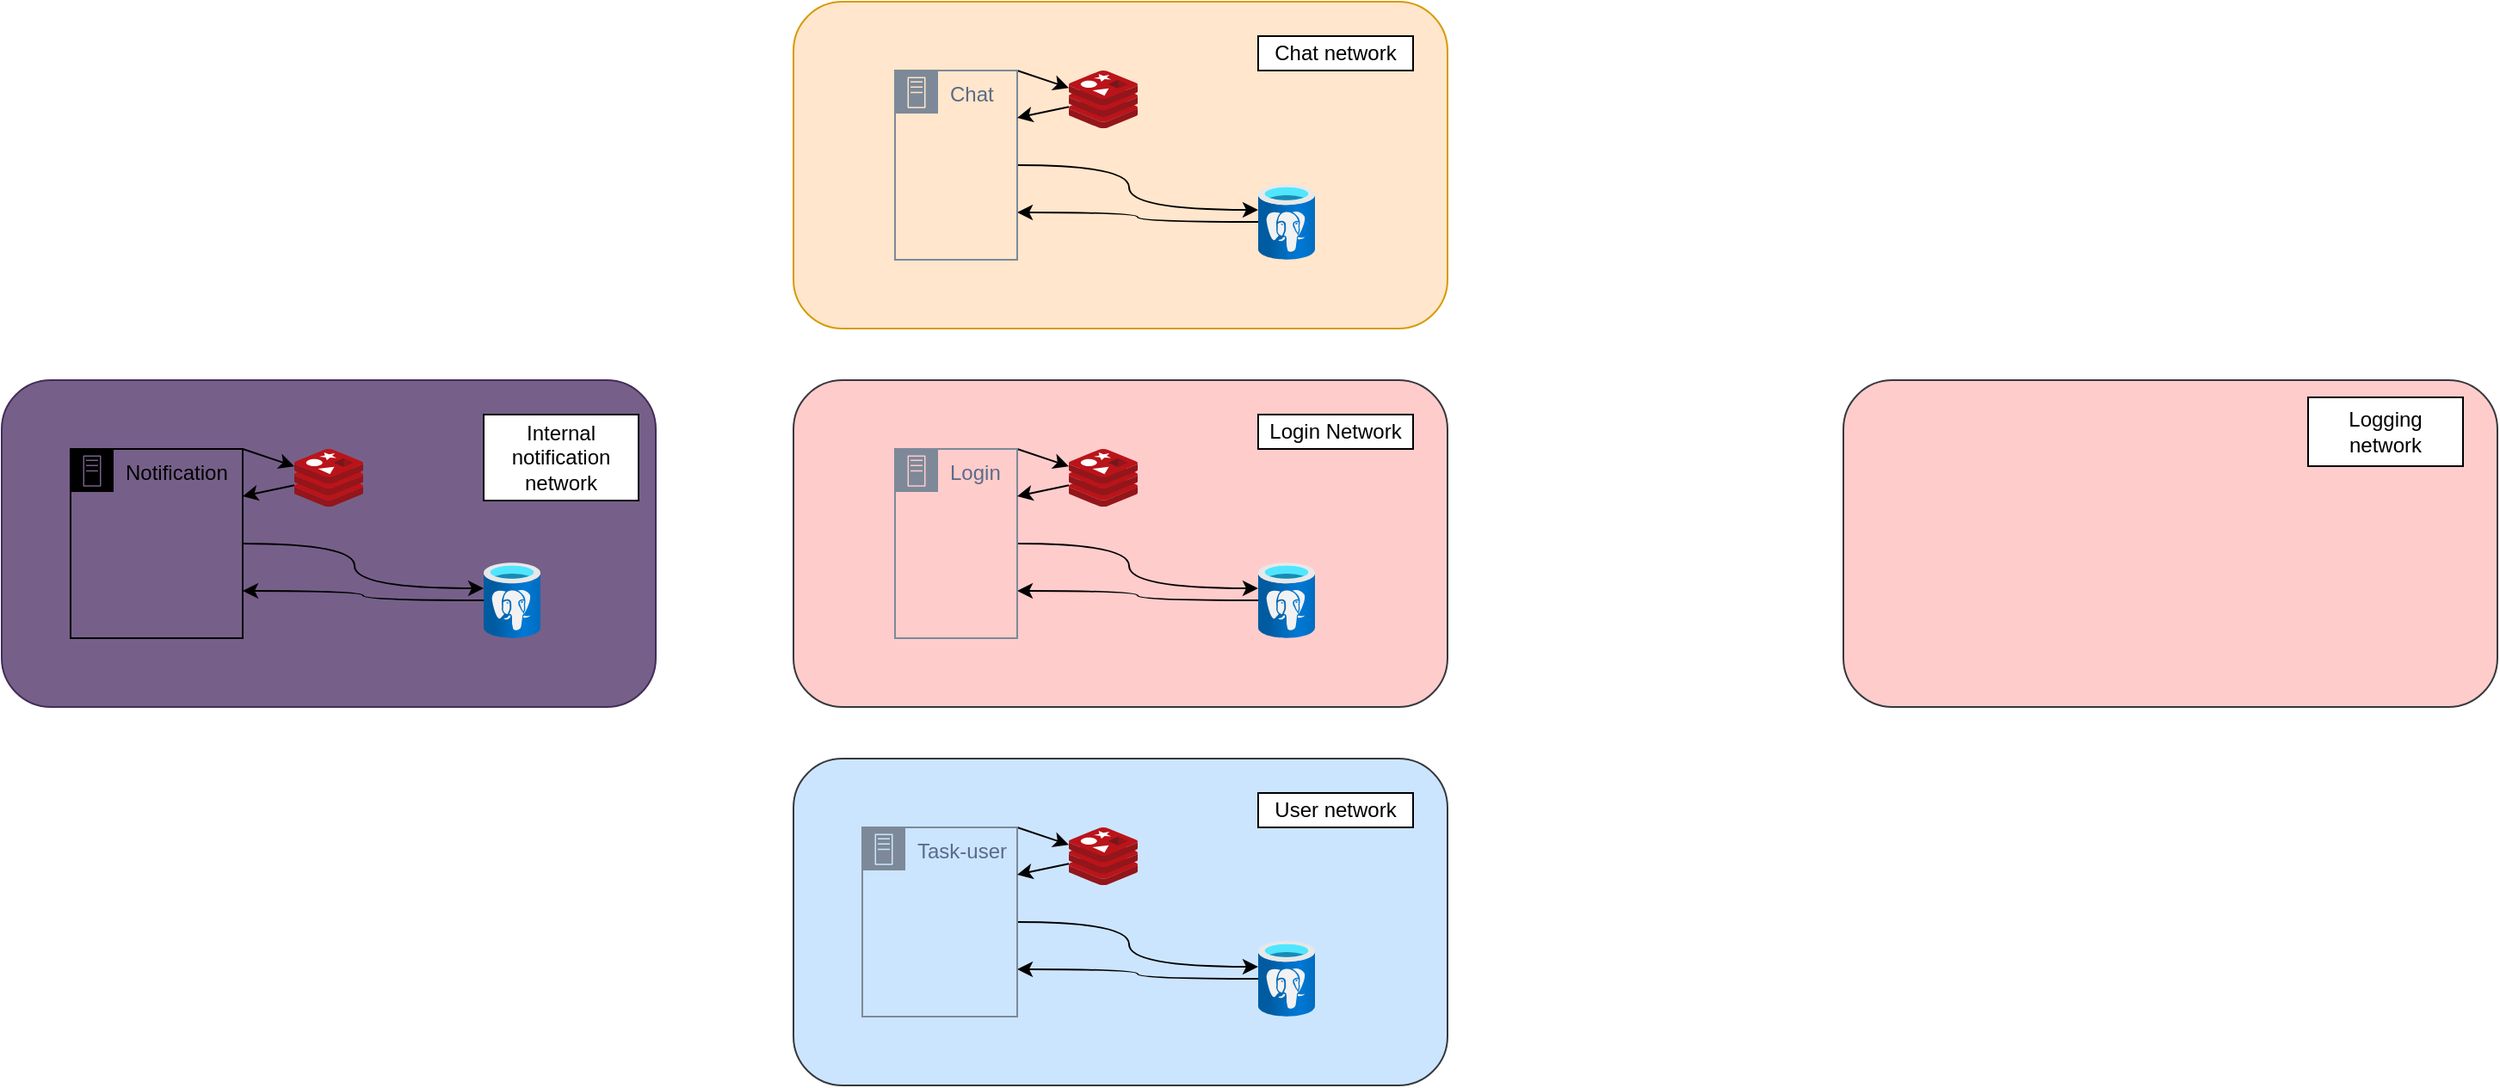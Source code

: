 <mxfile version="25.0.1">
  <diagram name="Pagina-1" id="yMpDiUnfgn-FXkti6ebx">
    <mxGraphModel dx="2022" dy="628" grid="1" gridSize="10" guides="1" tooltips="1" connect="1" arrows="1" fold="1" page="1" pageScale="1" pageWidth="827" pageHeight="1169" math="0" shadow="0">
      <root>
        <mxCell id="0" />
        <mxCell id="1" parent="0" />
        <mxCell id="dpHFUe7kgixvxvwRE73G-90" value="" style="rounded=1;whiteSpace=wrap;html=1;fillColor=#ffe6cc;strokeColor=#d79b00;align=right;labelPosition=left;verticalLabelPosition=bottom;verticalAlign=top;" vertex="1" parent="1">
          <mxGeometry x="320" y="80" width="380" height="190" as="geometry" />
        </mxCell>
        <mxCell id="dpHFUe7kgixvxvwRE73G-84" style="edgeStyle=orthogonalEdgeStyle;rounded=0;orthogonalLoop=1;jettySize=auto;html=1;curved=1;entryX=1;entryY=0.75;entryDx=0;entryDy=0;" edge="1" parent="1" source="dpHFUe7kgixvxvwRE73G-91" target="dpHFUe7kgixvxvwRE73G-82">
          <mxGeometry relative="1" as="geometry">
            <mxPoint x="580" y="215" as="sourcePoint" />
            <mxPoint x="440" y="220" as="targetPoint" />
          </mxGeometry>
        </mxCell>
        <mxCell id="dpHFUe7kgixvxvwRE73G-83" style="edgeStyle=orthogonalEdgeStyle;rounded=0;orthogonalLoop=1;jettySize=auto;html=1;exitX=1;exitY=0.5;exitDx=0;exitDy=0;curved=1;" edge="1" parent="1" source="dpHFUe7kgixvxvwRE73G-82" target="dpHFUe7kgixvxvwRE73G-91">
          <mxGeometry relative="1" as="geometry">
            <mxPoint x="580" y="200" as="targetPoint" />
            <Array as="points">
              <mxPoint x="515" y="175" />
              <mxPoint x="515" y="201" />
            </Array>
          </mxGeometry>
        </mxCell>
        <mxCell id="dpHFUe7kgixvxvwRE73G-87" style="edgeStyle=none;rounded=0;orthogonalLoop=1;jettySize=auto;html=1;exitX=1;exitY=0;exitDx=0;exitDy=0;" edge="1" parent="1" source="dpHFUe7kgixvxvwRE73G-82" target="dpHFUe7kgixvxvwRE73G-85">
          <mxGeometry relative="1" as="geometry" />
        </mxCell>
        <mxCell id="dpHFUe7kgixvxvwRE73G-82" value="Chat" style="points=[[0,0],[0.25,0],[0.5,0],[0.75,0],[1,0],[1,0.25],[1,0.5],[1,0.75],[1,1],[0.75,1],[0.5,1],[0.25,1],[0,1],[0,0.75],[0,0.5],[0,0.25]];outlineConnect=0;gradientColor=none;html=1;whiteSpace=wrap;fontSize=12;fontStyle=0;container=1;pointerEvents=0;collapsible=0;recursiveResize=0;shape=mxgraph.aws4.group;grIcon=mxgraph.aws4.group_on_premise;strokeColor=#7D8998;fillColor=none;verticalAlign=top;align=left;spacingLeft=30;fontColor=#5A6C86;dashed=0;" vertex="1" parent="1">
          <mxGeometry x="379" y="120" width="71" height="110" as="geometry" />
        </mxCell>
        <mxCell id="dpHFUe7kgixvxvwRE73G-88" style="edgeStyle=none;rounded=0;orthogonalLoop=1;jettySize=auto;html=1;entryX=1;entryY=0.25;entryDx=0;entryDy=0;" edge="1" parent="1" source="dpHFUe7kgixvxvwRE73G-85" target="dpHFUe7kgixvxvwRE73G-82">
          <mxGeometry relative="1" as="geometry" />
        </mxCell>
        <mxCell id="dpHFUe7kgixvxvwRE73G-85" value="" style="image;sketch=0;aspect=fixed;html=1;points=[];align=center;fontSize=12;image=img/lib/mscae/Cache_Redis_Product.svg;" vertex="1" parent="1">
          <mxGeometry x="480" y="120" width="40" height="33.6" as="geometry" />
        </mxCell>
        <mxCell id="dpHFUe7kgixvxvwRE73G-86" style="edgeStyle=none;rounded=0;orthogonalLoop=1;jettySize=auto;html=1;exitX=1;exitY=0.5;exitDx=0;exitDy=0;" edge="1" parent="1" source="dpHFUe7kgixvxvwRE73G-82" target="dpHFUe7kgixvxvwRE73G-82">
          <mxGeometry relative="1" as="geometry" />
        </mxCell>
        <mxCell id="dpHFUe7kgixvxvwRE73G-91" value="" style="image;aspect=fixed;html=1;points=[];align=center;fontSize=12;image=img/lib/azure2/databases/Azure_Database_PostgreSQL_Server.svg;" vertex="1" parent="1">
          <mxGeometry x="590" y="186" width="33" height="44" as="geometry" />
        </mxCell>
        <mxCell id="dpHFUe7kgixvxvwRE73G-92" value="Chat network" style="whiteSpace=wrap;html=1;" vertex="1" parent="1">
          <mxGeometry x="590" y="100" width="90" height="20" as="geometry" />
        </mxCell>
        <mxCell id="dpHFUe7kgixvxvwRE73G-93" value="" style="rounded=1;whiteSpace=wrap;html=1;fillColor=#ffcccc;strokeColor=#36393d;align=right;labelPosition=left;verticalLabelPosition=bottom;verticalAlign=top;" vertex="1" parent="1">
          <mxGeometry x="320" y="300" width="380" height="190" as="geometry" />
        </mxCell>
        <mxCell id="dpHFUe7kgixvxvwRE73G-94" style="edgeStyle=orthogonalEdgeStyle;rounded=0;orthogonalLoop=1;jettySize=auto;html=1;curved=1;entryX=1;entryY=0.75;entryDx=0;entryDy=0;" edge="1" parent="1" source="dpHFUe7kgixvxvwRE73G-101" target="dpHFUe7kgixvxvwRE73G-97">
          <mxGeometry relative="1" as="geometry">
            <mxPoint x="580" y="435" as="sourcePoint" />
            <mxPoint x="440" y="440" as="targetPoint" />
          </mxGeometry>
        </mxCell>
        <mxCell id="dpHFUe7kgixvxvwRE73G-95" style="edgeStyle=orthogonalEdgeStyle;rounded=0;orthogonalLoop=1;jettySize=auto;html=1;exitX=1;exitY=0.5;exitDx=0;exitDy=0;curved=1;" edge="1" parent="1" source="dpHFUe7kgixvxvwRE73G-97" target="dpHFUe7kgixvxvwRE73G-101">
          <mxGeometry relative="1" as="geometry">
            <mxPoint x="580" y="420" as="targetPoint" />
            <Array as="points">
              <mxPoint x="515" y="395" />
              <mxPoint x="515" y="421" />
            </Array>
          </mxGeometry>
        </mxCell>
        <mxCell id="dpHFUe7kgixvxvwRE73G-96" style="edgeStyle=none;rounded=0;orthogonalLoop=1;jettySize=auto;html=1;exitX=1;exitY=0;exitDx=0;exitDy=0;" edge="1" parent="1" source="dpHFUe7kgixvxvwRE73G-97" target="dpHFUe7kgixvxvwRE73G-99">
          <mxGeometry relative="1" as="geometry" />
        </mxCell>
        <mxCell id="dpHFUe7kgixvxvwRE73G-97" value="Login" style="points=[[0,0],[0.25,0],[0.5,0],[0.75,0],[1,0],[1,0.25],[1,0.5],[1,0.75],[1,1],[0.75,1],[0.5,1],[0.25,1],[0,1],[0,0.75],[0,0.5],[0,0.25]];outlineConnect=0;gradientColor=none;html=1;whiteSpace=wrap;fontSize=12;fontStyle=0;container=1;pointerEvents=0;collapsible=0;recursiveResize=0;shape=mxgraph.aws4.group;grIcon=mxgraph.aws4.group_on_premise;strokeColor=#7D8998;fillColor=none;verticalAlign=top;align=left;spacingLeft=30;fontColor=#5A6C86;dashed=0;" vertex="1" parent="1">
          <mxGeometry x="379" y="340" width="71" height="110" as="geometry" />
        </mxCell>
        <mxCell id="dpHFUe7kgixvxvwRE73G-98" style="edgeStyle=none;rounded=0;orthogonalLoop=1;jettySize=auto;html=1;entryX=1;entryY=0.25;entryDx=0;entryDy=0;" edge="1" parent="1" source="dpHFUe7kgixvxvwRE73G-99" target="dpHFUe7kgixvxvwRE73G-97">
          <mxGeometry relative="1" as="geometry" />
        </mxCell>
        <mxCell id="dpHFUe7kgixvxvwRE73G-99" value="" style="image;sketch=0;aspect=fixed;html=1;points=[];align=center;fontSize=12;image=img/lib/mscae/Cache_Redis_Product.svg;" vertex="1" parent="1">
          <mxGeometry x="480" y="340" width="40" height="33.6" as="geometry" />
        </mxCell>
        <mxCell id="dpHFUe7kgixvxvwRE73G-100" style="edgeStyle=none;rounded=0;orthogonalLoop=1;jettySize=auto;html=1;exitX=1;exitY=0.5;exitDx=0;exitDy=0;" edge="1" parent="1" source="dpHFUe7kgixvxvwRE73G-97" target="dpHFUe7kgixvxvwRE73G-97">
          <mxGeometry relative="1" as="geometry" />
        </mxCell>
        <mxCell id="dpHFUe7kgixvxvwRE73G-101" value="" style="image;aspect=fixed;html=1;points=[];align=center;fontSize=12;image=img/lib/azure2/databases/Azure_Database_PostgreSQL_Server.svg;" vertex="1" parent="1">
          <mxGeometry x="590" y="406" width="33" height="44" as="geometry" />
        </mxCell>
        <mxCell id="dpHFUe7kgixvxvwRE73G-102" value="Login Network" style="whiteSpace=wrap;html=1;" vertex="1" parent="1">
          <mxGeometry x="590" y="320" width="90" height="20" as="geometry" />
        </mxCell>
        <mxCell id="dpHFUe7kgixvxvwRE73G-103" value="" style="rounded=1;whiteSpace=wrap;html=1;fillColor=#cce5ff;strokeColor=#36393d;align=right;labelPosition=left;verticalLabelPosition=bottom;verticalAlign=top;" vertex="1" parent="1">
          <mxGeometry x="320" y="520" width="380" height="190" as="geometry" />
        </mxCell>
        <mxCell id="dpHFUe7kgixvxvwRE73G-104" style="edgeStyle=orthogonalEdgeStyle;rounded=0;orthogonalLoop=1;jettySize=auto;html=1;curved=1;entryX=1;entryY=0.75;entryDx=0;entryDy=0;" edge="1" parent="1" source="dpHFUe7kgixvxvwRE73G-111" target="dpHFUe7kgixvxvwRE73G-107">
          <mxGeometry relative="1" as="geometry">
            <mxPoint x="580" y="655" as="sourcePoint" />
            <mxPoint x="440" y="660" as="targetPoint" />
          </mxGeometry>
        </mxCell>
        <mxCell id="dpHFUe7kgixvxvwRE73G-105" style="edgeStyle=orthogonalEdgeStyle;rounded=0;orthogonalLoop=1;jettySize=auto;html=1;exitX=1;exitY=0.5;exitDx=0;exitDy=0;curved=1;" edge="1" parent="1" source="dpHFUe7kgixvxvwRE73G-107" target="dpHFUe7kgixvxvwRE73G-111">
          <mxGeometry relative="1" as="geometry">
            <mxPoint x="580" y="640" as="targetPoint" />
            <Array as="points">
              <mxPoint x="515" y="615" />
              <mxPoint x="515" y="641" />
            </Array>
          </mxGeometry>
        </mxCell>
        <mxCell id="dpHFUe7kgixvxvwRE73G-106" style="edgeStyle=none;rounded=0;orthogonalLoop=1;jettySize=auto;html=1;exitX=1;exitY=0;exitDx=0;exitDy=0;" edge="1" parent="1" source="dpHFUe7kgixvxvwRE73G-107" target="dpHFUe7kgixvxvwRE73G-109">
          <mxGeometry relative="1" as="geometry" />
        </mxCell>
        <mxCell id="dpHFUe7kgixvxvwRE73G-107" value="Task-user" style="points=[[0,0],[0.25,0],[0.5,0],[0.75,0],[1,0],[1,0.25],[1,0.5],[1,0.75],[1,1],[0.75,1],[0.5,1],[0.25,1],[0,1],[0,0.75],[0,0.5],[0,0.25]];outlineConnect=0;gradientColor=none;html=1;whiteSpace=wrap;fontSize=12;fontStyle=0;container=1;pointerEvents=0;collapsible=0;recursiveResize=0;shape=mxgraph.aws4.group;grIcon=mxgraph.aws4.group_on_premise;strokeColor=#7D8998;fillColor=none;verticalAlign=top;align=left;spacingLeft=30;fontColor=#5A6C86;dashed=0;" vertex="1" parent="1">
          <mxGeometry x="360" y="560" width="90" height="110" as="geometry" />
        </mxCell>
        <mxCell id="dpHFUe7kgixvxvwRE73G-108" style="edgeStyle=none;rounded=0;orthogonalLoop=1;jettySize=auto;html=1;entryX=1;entryY=0.25;entryDx=0;entryDy=0;" edge="1" parent="1" source="dpHFUe7kgixvxvwRE73G-109" target="dpHFUe7kgixvxvwRE73G-107">
          <mxGeometry relative="1" as="geometry" />
        </mxCell>
        <mxCell id="dpHFUe7kgixvxvwRE73G-109" value="" style="image;sketch=0;aspect=fixed;html=1;points=[];align=center;fontSize=12;image=img/lib/mscae/Cache_Redis_Product.svg;" vertex="1" parent="1">
          <mxGeometry x="480" y="560" width="40" height="33.6" as="geometry" />
        </mxCell>
        <mxCell id="dpHFUe7kgixvxvwRE73G-110" style="edgeStyle=none;rounded=0;orthogonalLoop=1;jettySize=auto;html=1;exitX=1;exitY=0.5;exitDx=0;exitDy=0;" edge="1" parent="1" source="dpHFUe7kgixvxvwRE73G-107" target="dpHFUe7kgixvxvwRE73G-107">
          <mxGeometry relative="1" as="geometry" />
        </mxCell>
        <mxCell id="dpHFUe7kgixvxvwRE73G-111" value="" style="image;aspect=fixed;html=1;points=[];align=center;fontSize=12;image=img/lib/azure2/databases/Azure_Database_PostgreSQL_Server.svg;" vertex="1" parent="1">
          <mxGeometry x="590" y="626" width="33" height="44" as="geometry" />
        </mxCell>
        <mxCell id="dpHFUe7kgixvxvwRE73G-112" value="User network" style="whiteSpace=wrap;html=1;" vertex="1" parent="1">
          <mxGeometry x="590" y="540" width="90" height="20" as="geometry" />
        </mxCell>
        <mxCell id="dpHFUe7kgixvxvwRE73G-113" value="" style="rounded=1;whiteSpace=wrap;html=1;fillColor=#76608a;strokeColor=#432D57;align=right;labelPosition=left;verticalLabelPosition=bottom;verticalAlign=top;fontColor=#ffffff;" vertex="1" parent="1">
          <mxGeometry x="-140" y="300" width="380" height="190" as="geometry" />
        </mxCell>
        <mxCell id="dpHFUe7kgixvxvwRE73G-114" style="edgeStyle=orthogonalEdgeStyle;rounded=0;orthogonalLoop=1;jettySize=auto;html=1;curved=1;entryX=1;entryY=0.75;entryDx=0;entryDy=0;" edge="1" parent="1" source="dpHFUe7kgixvxvwRE73G-121" target="dpHFUe7kgixvxvwRE73G-117">
          <mxGeometry relative="1" as="geometry">
            <mxPoint x="130" y="435" as="sourcePoint" />
            <mxPoint x="-10" y="440" as="targetPoint" />
          </mxGeometry>
        </mxCell>
        <mxCell id="dpHFUe7kgixvxvwRE73G-115" style="edgeStyle=orthogonalEdgeStyle;rounded=0;orthogonalLoop=1;jettySize=auto;html=1;exitX=1;exitY=0.5;exitDx=0;exitDy=0;curved=1;" edge="1" parent="1" source="dpHFUe7kgixvxvwRE73G-117" target="dpHFUe7kgixvxvwRE73G-121">
          <mxGeometry relative="1" as="geometry">
            <mxPoint x="130" y="420" as="targetPoint" />
            <Array as="points">
              <mxPoint x="65" y="395" />
              <mxPoint x="65" y="421" />
            </Array>
          </mxGeometry>
        </mxCell>
        <mxCell id="dpHFUe7kgixvxvwRE73G-116" style="edgeStyle=none;rounded=0;orthogonalLoop=1;jettySize=auto;html=1;exitX=1;exitY=0;exitDx=0;exitDy=0;" edge="1" parent="1" source="dpHFUe7kgixvxvwRE73G-117" target="dpHFUe7kgixvxvwRE73G-119">
          <mxGeometry relative="1" as="geometry" />
        </mxCell>
        <mxCell id="dpHFUe7kgixvxvwRE73G-117" value="Notification" style="points=[[0,0],[0.25,0],[0.5,0],[0.75,0],[1,0],[1,0.25],[1,0.5],[1,0.75],[1,1],[0.75,1],[0.5,1],[0.25,1],[0,1],[0,0.75],[0,0.5],[0,0.25]];outlineConnect=0;html=1;whiteSpace=wrap;fontSize=12;fontStyle=0;container=1;pointerEvents=0;collapsible=0;recursiveResize=0;shape=mxgraph.aws4.group;grIcon=mxgraph.aws4.group_on_premise;verticalAlign=top;align=left;spacingLeft=30;dashed=0;fillColor=none;" vertex="1" parent="1">
          <mxGeometry x="-100" y="340" width="100" height="110" as="geometry" />
        </mxCell>
        <mxCell id="dpHFUe7kgixvxvwRE73G-118" style="edgeStyle=none;rounded=0;orthogonalLoop=1;jettySize=auto;html=1;entryX=1;entryY=0.25;entryDx=0;entryDy=0;" edge="1" parent="1" source="dpHFUe7kgixvxvwRE73G-119" target="dpHFUe7kgixvxvwRE73G-117">
          <mxGeometry relative="1" as="geometry" />
        </mxCell>
        <mxCell id="dpHFUe7kgixvxvwRE73G-119" value="" style="image;sketch=0;aspect=fixed;html=1;points=[];align=center;fontSize=12;image=img/lib/mscae/Cache_Redis_Product.svg;" vertex="1" parent="1">
          <mxGeometry x="30" y="340" width="40" height="33.6" as="geometry" />
        </mxCell>
        <mxCell id="dpHFUe7kgixvxvwRE73G-120" style="edgeStyle=none;rounded=0;orthogonalLoop=1;jettySize=auto;html=1;exitX=1;exitY=0.5;exitDx=0;exitDy=0;" edge="1" parent="1" source="dpHFUe7kgixvxvwRE73G-117" target="dpHFUe7kgixvxvwRE73G-117">
          <mxGeometry relative="1" as="geometry" />
        </mxCell>
        <mxCell id="dpHFUe7kgixvxvwRE73G-121" value="" style="image;aspect=fixed;html=1;points=[];align=center;fontSize=12;image=img/lib/azure2/databases/Azure_Database_PostgreSQL_Server.svg;" vertex="1" parent="1">
          <mxGeometry x="140" y="406" width="33" height="44" as="geometry" />
        </mxCell>
        <mxCell id="dpHFUe7kgixvxvwRE73G-122" value="Internal notification network" style="whiteSpace=wrap;html=1;" vertex="1" parent="1">
          <mxGeometry x="140" y="320" width="90" height="50" as="geometry" />
        </mxCell>
        <mxCell id="dpHFUe7kgixvxvwRE73G-124" value="" style="rounded=1;whiteSpace=wrap;html=1;fillColor=#ffcccc;strokeColor=#36393d;align=right;labelPosition=left;verticalLabelPosition=bottom;verticalAlign=top;" vertex="1" parent="1">
          <mxGeometry x="930" y="300" width="380" height="190" as="geometry" />
        </mxCell>
        <mxCell id="dpHFUe7kgixvxvwRE73G-125" value="Logging network" style="whiteSpace=wrap;html=1;" vertex="1" parent="1">
          <mxGeometry x="1200" y="310" width="90" height="40" as="geometry" />
        </mxCell>
      </root>
    </mxGraphModel>
  </diagram>
</mxfile>

